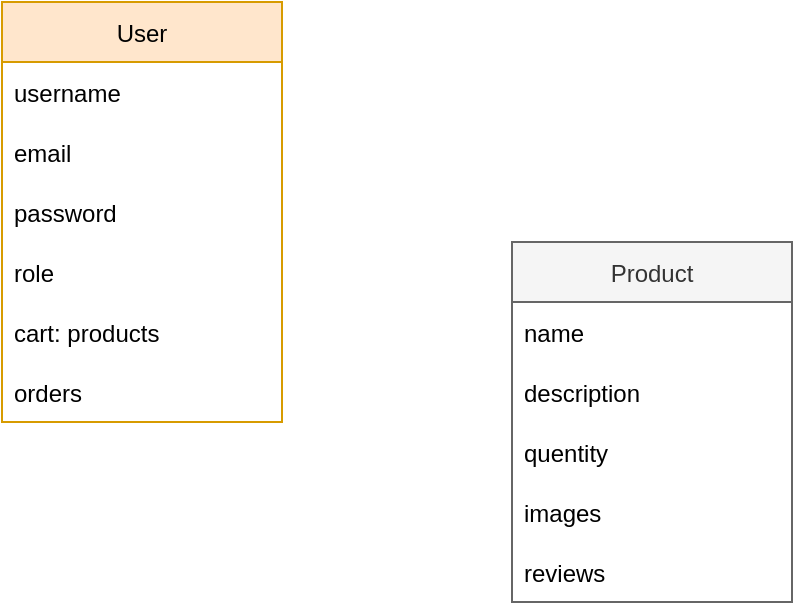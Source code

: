 <mxfile version="20.2.3" type="device"><diagram id="OWD7AvYi0j6nZQIp9gEe" name="Page-1"><mxGraphModel dx="1038" dy="689" grid="1" gridSize="10" guides="1" tooltips="1" connect="1" arrows="1" fold="1" page="1" pageScale="1" pageWidth="850" pageHeight="1100" math="0" shadow="0"><root><mxCell id="0"/><mxCell id="1" parent="0"/><mxCell id="30CqkmfM_1gdV5Vij9sG-1" value="Product" style="swimlane;fontStyle=0;childLayout=stackLayout;horizontal=1;startSize=30;horizontalStack=0;resizeParent=1;resizeParentMax=0;resizeLast=0;collapsible=1;marginBottom=0;fillColor=#f5f5f5;fontColor=#333333;strokeColor=#666666;" parent="1" vertex="1"><mxGeometry x="355" y="260" width="140" height="180" as="geometry"/></mxCell><mxCell id="30CqkmfM_1gdV5Vij9sG-2" value="name" style="text;strokeColor=none;fillColor=none;align=left;verticalAlign=middle;spacingLeft=4;spacingRight=4;overflow=hidden;points=[[0,0.5],[1,0.5]];portConstraint=eastwest;rotatable=0;" parent="30CqkmfM_1gdV5Vij9sG-1" vertex="1"><mxGeometry y="30" width="140" height="30" as="geometry"/></mxCell><mxCell id="30CqkmfM_1gdV5Vij9sG-3" value="description" style="text;strokeColor=none;fillColor=none;align=left;verticalAlign=middle;spacingLeft=4;spacingRight=4;overflow=hidden;points=[[0,0.5],[1,0.5]];portConstraint=eastwest;rotatable=0;" parent="30CqkmfM_1gdV5Vij9sG-1" vertex="1"><mxGeometry y="60" width="140" height="30" as="geometry"/></mxCell><mxCell id="30CqkmfM_1gdV5Vij9sG-4" value="quentity" style="text;strokeColor=none;fillColor=none;align=left;verticalAlign=middle;spacingLeft=4;spacingRight=4;overflow=hidden;points=[[0,0.5],[1,0.5]];portConstraint=eastwest;rotatable=0;" parent="30CqkmfM_1gdV5Vij9sG-1" vertex="1"><mxGeometry y="90" width="140" height="30" as="geometry"/></mxCell><mxCell id="30CqkmfM_1gdV5Vij9sG-5" value="images" style="text;strokeColor=none;fillColor=none;align=left;verticalAlign=middle;spacingLeft=4;spacingRight=4;overflow=hidden;points=[[0,0.5],[1,0.5]];portConstraint=eastwest;rotatable=0;" parent="30CqkmfM_1gdV5Vij9sG-1" vertex="1"><mxGeometry y="120" width="140" height="30" as="geometry"/></mxCell><mxCell id="30CqkmfM_1gdV5Vij9sG-6" value="reviews" style="text;strokeColor=none;fillColor=none;align=left;verticalAlign=middle;spacingLeft=4;spacingRight=4;overflow=hidden;points=[[0,0.5],[1,0.5]];portConstraint=eastwest;rotatable=0;" parent="30CqkmfM_1gdV5Vij9sG-1" vertex="1"><mxGeometry y="150" width="140" height="30" as="geometry"/></mxCell><mxCell id="mSdnxYjgPxnKAFMhOOjO-1" value="User" style="swimlane;fontStyle=0;childLayout=stackLayout;horizontal=1;startSize=30;horizontalStack=0;resizeParent=1;resizeParentMax=0;resizeLast=0;collapsible=1;marginBottom=0;fillColor=#ffe6cc;strokeColor=#d79b00;" vertex="1" parent="1"><mxGeometry x="100" y="140" width="140" height="210" as="geometry"/></mxCell><mxCell id="mSdnxYjgPxnKAFMhOOjO-2" value="username" style="text;strokeColor=none;fillColor=none;align=left;verticalAlign=middle;spacingLeft=4;spacingRight=4;overflow=hidden;points=[[0,0.5],[1,0.5]];portConstraint=eastwest;rotatable=0;" vertex="1" parent="mSdnxYjgPxnKAFMhOOjO-1"><mxGeometry y="30" width="140" height="30" as="geometry"/></mxCell><mxCell id="mSdnxYjgPxnKAFMhOOjO-3" value="email" style="text;strokeColor=none;fillColor=none;align=left;verticalAlign=middle;spacingLeft=4;spacingRight=4;overflow=hidden;points=[[0,0.5],[1,0.5]];portConstraint=eastwest;rotatable=0;" vertex="1" parent="mSdnxYjgPxnKAFMhOOjO-1"><mxGeometry y="60" width="140" height="30" as="geometry"/></mxCell><mxCell id="mSdnxYjgPxnKAFMhOOjO-4" value="password" style="text;strokeColor=none;fillColor=none;align=left;verticalAlign=middle;spacingLeft=4;spacingRight=4;overflow=hidden;points=[[0,0.5],[1,0.5]];portConstraint=eastwest;rotatable=0;" vertex="1" parent="mSdnxYjgPxnKAFMhOOjO-1"><mxGeometry y="90" width="140" height="30" as="geometry"/></mxCell><mxCell id="mSdnxYjgPxnKAFMhOOjO-5" value="role" style="text;strokeColor=none;fillColor=none;align=left;verticalAlign=middle;spacingLeft=4;spacingRight=4;overflow=hidden;points=[[0,0.5],[1,0.5]];portConstraint=eastwest;rotatable=0;" vertex="1" parent="mSdnxYjgPxnKAFMhOOjO-1"><mxGeometry y="120" width="140" height="30" as="geometry"/></mxCell><mxCell id="mSdnxYjgPxnKAFMhOOjO-6" value="cart: products" style="text;strokeColor=none;fillColor=none;align=left;verticalAlign=middle;spacingLeft=4;spacingRight=4;overflow=hidden;points=[[0,0.5],[1,0.5]];portConstraint=eastwest;rotatable=0;" vertex="1" parent="mSdnxYjgPxnKAFMhOOjO-1"><mxGeometry y="150" width="140" height="30" as="geometry"/></mxCell><mxCell id="mSdnxYjgPxnKAFMhOOjO-7" value="orders" style="text;strokeColor=none;fillColor=none;align=left;verticalAlign=middle;spacingLeft=4;spacingRight=4;overflow=hidden;points=[[0,0.5],[1,0.5]];portConstraint=eastwest;rotatable=0;" vertex="1" parent="mSdnxYjgPxnKAFMhOOjO-1"><mxGeometry y="180" width="140" height="30" as="geometry"/></mxCell></root></mxGraphModel></diagram></mxfile>